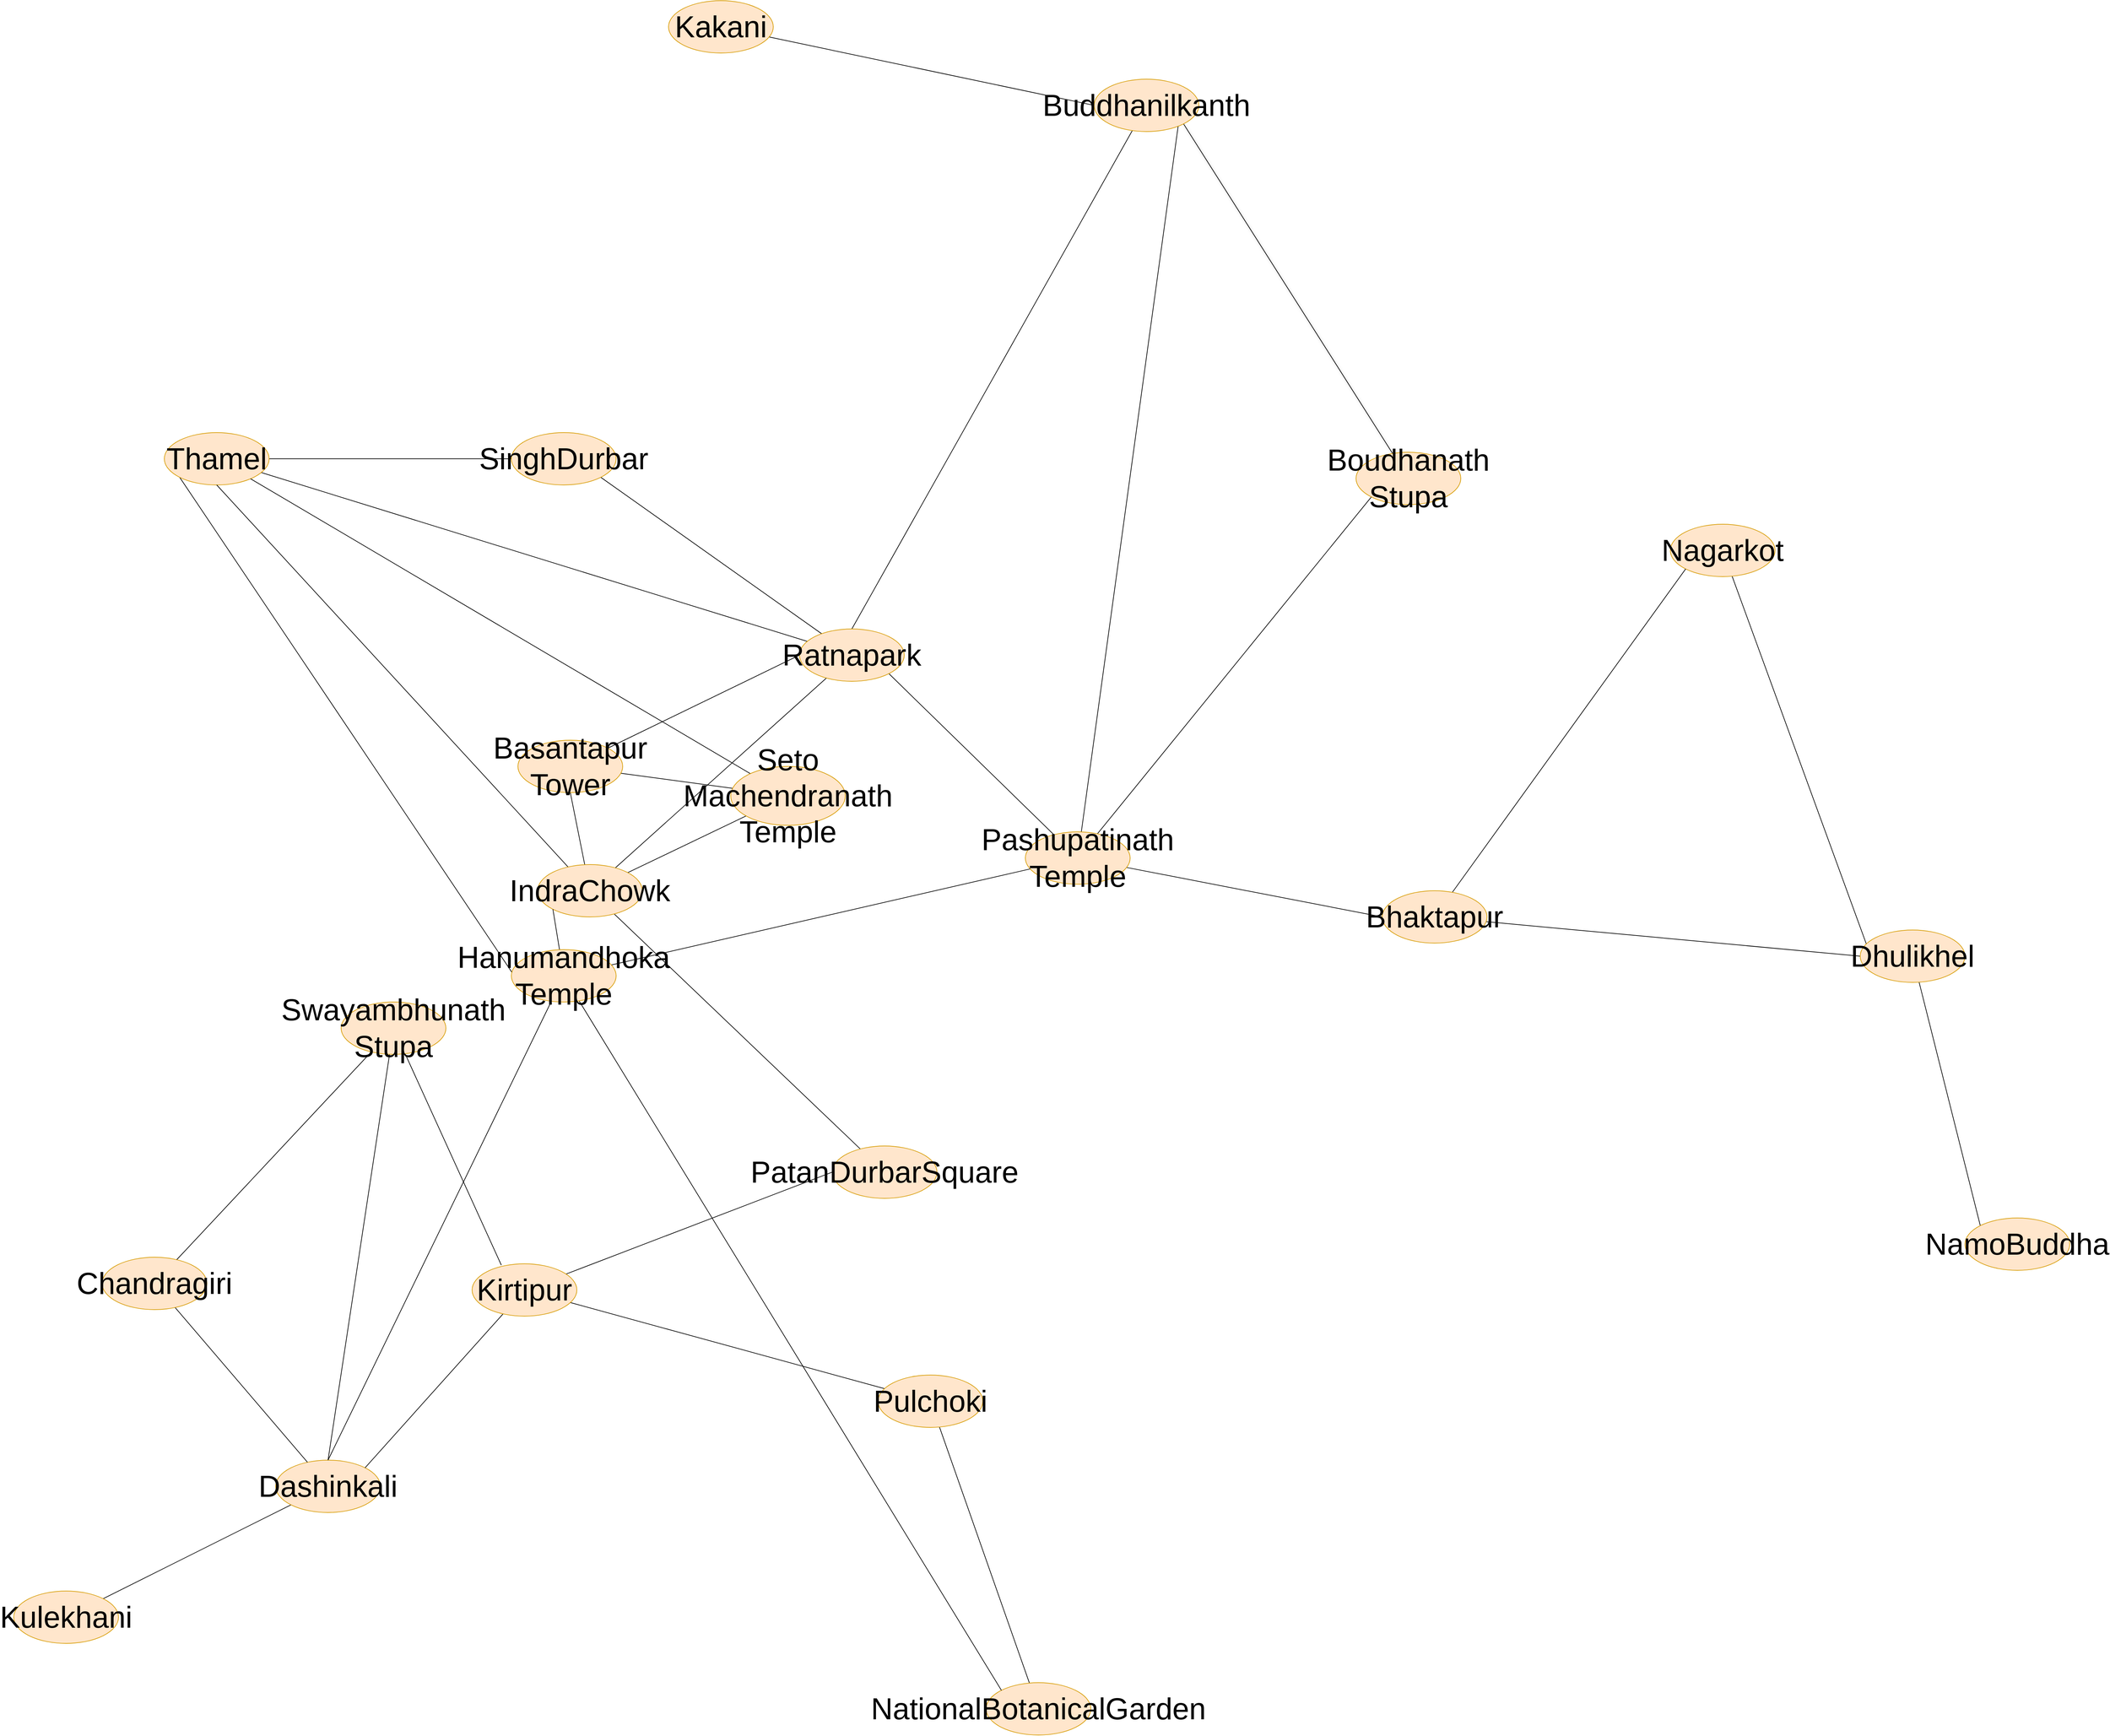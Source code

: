 <mxfile version="20.2.3" type="device"><diagram id="k84gdbqumwblwT6SebHV" name="Page-1"><mxGraphModel dx="4634" dy="3584" grid="1" gridSize="10" guides="1" tooltips="1" connect="1" arrows="1" fold="1" page="1" pageScale="1" pageWidth="850" pageHeight="1100" math="0" shadow="0"><root><mxCell id="0"/><mxCell id="1" parent="0"/><mxCell id="n_DNdiZVkJ7BRNCmpeJQ-26" style="rounded=0;orthogonalLoop=1;jettySize=auto;html=1;entryX=0;entryY=1;entryDx=0;entryDy=0;fontSize=46;endArrow=none;endFill=0;" parent="1" source="n_DNdiZVkJ7BRNCmpeJQ-1" target="n_DNdiZVkJ7BRNCmpeJQ-2" edge="1"><mxGeometry relative="1" as="geometry"/></mxCell><mxCell id="n_DNdiZVkJ7BRNCmpeJQ-33" style="edgeStyle=none;rounded=0;orthogonalLoop=1;jettySize=auto;html=1;entryX=1;entryY=0;entryDx=0;entryDy=0;fontSize=46;endArrow=none;endFill=0;" parent="1" source="n_DNdiZVkJ7BRNCmpeJQ-1" target="n_DNdiZVkJ7BRNCmpeJQ-6" edge="1"><mxGeometry relative="1" as="geometry"/></mxCell><mxCell id="n_DNdiZVkJ7BRNCmpeJQ-58" style="edgeStyle=none;rounded=0;orthogonalLoop=1;jettySize=auto;html=1;entryX=0;entryY=0.5;entryDx=0;entryDy=0;fontSize=46;endArrow=none;endFill=0;" parent="1" source="n_DNdiZVkJ7BRNCmpeJQ-1" target="n_DNdiZVkJ7BRNCmpeJQ-17" edge="1"><mxGeometry relative="1" as="geometry"/></mxCell><mxCell id="ZQPOZguby5Evizj4WE1a-1" style="rounded=0;orthogonalLoop=1;jettySize=auto;html=1;entryX=1;entryY=1;entryDx=0;entryDy=0;endArrow=none;endFill=0;" edge="1" parent="1" source="n_DNdiZVkJ7BRNCmpeJQ-1" target="n_DNdiZVkJ7BRNCmpeJQ-11"><mxGeometry relative="1" as="geometry"/></mxCell><mxCell id="n_DNdiZVkJ7BRNCmpeJQ-1" value="&lt;font style=&quot;font-size: 46px;&quot;&gt;Pashupatinath&lt;br&gt;Temple&lt;/font&gt;" style="ellipse;whiteSpace=wrap;html=1;fillColor=#ffe6cc;strokeColor=#d79b00;fontSize=46;" parent="1" vertex="1"><mxGeometry x="855" y="380" width="160" height="80" as="geometry"/></mxCell><mxCell id="n_DNdiZVkJ7BRNCmpeJQ-66" style="edgeStyle=none;rounded=0;orthogonalLoop=1;jettySize=auto;html=1;entryX=1;entryY=1;entryDx=0;entryDy=0;shadow=1;fontSize=46;endArrow=none;endFill=0;" parent="1" source="n_DNdiZVkJ7BRNCmpeJQ-2" target="n_DNdiZVkJ7BRNCmpeJQ-6" edge="1"><mxGeometry relative="1" as="geometry"/></mxCell><mxCell id="n_DNdiZVkJ7BRNCmpeJQ-2" value="&lt;font style=&quot;font-size: 46px;&quot;&gt;Boudhanath&lt;br&gt;Stupa&lt;/font&gt;" style="ellipse;whiteSpace=wrap;html=1;fillColor=#ffe6cc;strokeColor=#d79b00;fontSize=46;" parent="1" vertex="1"><mxGeometry x="1360" y="-200" width="160" height="80" as="geometry"/></mxCell><mxCell id="n_DNdiZVkJ7BRNCmpeJQ-38" style="edgeStyle=none;rounded=0;orthogonalLoop=1;jettySize=auto;html=1;entryX=0.5;entryY=0;entryDx=0;entryDy=0;fontSize=46;endArrow=none;endFill=0;" parent="1" source="n_DNdiZVkJ7BRNCmpeJQ-3" target="n_DNdiZVkJ7BRNCmpeJQ-8" edge="1"><mxGeometry relative="1" as="geometry"/></mxCell><mxCell id="n_DNdiZVkJ7BRNCmpeJQ-43" style="edgeStyle=none;rounded=0;orthogonalLoop=1;jettySize=auto;html=1;entryX=0.279;entryY=0.025;entryDx=0;entryDy=0;entryPerimeter=0;fontSize=46;endArrow=none;endFill=0;" parent="1" source="n_DNdiZVkJ7BRNCmpeJQ-3" target="n_DNdiZVkJ7BRNCmpeJQ-19" edge="1"><mxGeometry relative="1" as="geometry"/></mxCell><mxCell id="n_DNdiZVkJ7BRNCmpeJQ-62" style="edgeStyle=none;rounded=0;orthogonalLoop=1;jettySize=auto;html=1;fontSize=46;endArrow=none;endFill=0;" parent="1" source="n_DNdiZVkJ7BRNCmpeJQ-3" target="n_DNdiZVkJ7BRNCmpeJQ-16" edge="1"><mxGeometry relative="1" as="geometry"/></mxCell><mxCell id="n_DNdiZVkJ7BRNCmpeJQ-3" value="&lt;span style=&quot;text-align: start; font-size: 46px; font-family: Calibri, Arial;&quot; data-sheets-userformat=&quot;{&amp;quot;2&amp;quot;:30721,&amp;quot;3&amp;quot;:{&amp;quot;1&amp;quot;:0,&amp;quot;3&amp;quot;:1},&amp;quot;14&amp;quot;:{&amp;quot;1&amp;quot;:3,&amp;quot;3&amp;quot;:1},&amp;quot;15&amp;quot;:&amp;quot;Calibri&amp;quot;,&amp;quot;16&amp;quot;:12,&amp;quot;17&amp;quot;:1}&quot; data-sheets-value=&quot;{&amp;quot;1&amp;quot;:2,&amp;quot;2&amp;quot;:&amp;quot;SwayambhunathStupa&amp;quot;}&quot;&gt;Swayambhunath&lt;br&gt;Stupa&lt;/span&gt;" style="ellipse;whiteSpace=wrap;html=1;fillColor=#ffe6cc;strokeColor=#d79b00;fontSize=46;" parent="1" vertex="1"><mxGeometry x="-190" y="640" width="160" height="80" as="geometry"/></mxCell><mxCell id="n_DNdiZVkJ7BRNCmpeJQ-29" style="edgeStyle=none;rounded=0;orthogonalLoop=1;jettySize=auto;html=1;entryX=0;entryY=1;entryDx=0;entryDy=0;fontSize=46;endArrow=none;endFill=0;exitX=0;exitY=1;exitDx=0;exitDy=0;" parent="1" source="n_DNdiZVkJ7BRNCmpeJQ-4" target="n_DNdiZVkJ7BRNCmpeJQ-24" edge="1"><mxGeometry relative="1" as="geometry"/></mxCell><mxCell id="n_DNdiZVkJ7BRNCmpeJQ-41" style="edgeStyle=none;rounded=0;orthogonalLoop=1;jettySize=auto;html=1;fontSize=46;endArrow=none;endFill=0;" parent="1" source="n_DNdiZVkJ7BRNCmpeJQ-4" target="n_DNdiZVkJ7BRNCmpeJQ-11" edge="1"><mxGeometry relative="1" as="geometry"/></mxCell><mxCell id="n_DNdiZVkJ7BRNCmpeJQ-48" style="edgeStyle=none;rounded=0;orthogonalLoop=1;jettySize=auto;html=1;entryX=0;entryY=0.5;entryDx=0;entryDy=0;fontSize=46;endArrow=none;endFill=0;" parent="1" source="n_DNdiZVkJ7BRNCmpeJQ-4" target="n_DNdiZVkJ7BRNCmpeJQ-12" edge="1"><mxGeometry relative="1" as="geometry"/></mxCell><mxCell id="n_DNdiZVkJ7BRNCmpeJQ-4" value="&lt;font style=&quot;font-size: 46px;&quot;&gt;Thamel&lt;/font&gt;" style="ellipse;whiteSpace=wrap;html=1;fillColor=#ffe6cc;strokeColor=#d79b00;fontSize=46;" parent="1" vertex="1"><mxGeometry x="-460" y="-230" width="160" height="80" as="geometry"/></mxCell><mxCell id="n_DNdiZVkJ7BRNCmpeJQ-49" style="edgeStyle=none;rounded=0;orthogonalLoop=1;jettySize=auto;html=1;entryX=0.5;entryY=0;entryDx=0;entryDy=0;fontSize=46;endArrow=none;endFill=0;" parent="1" source="n_DNdiZVkJ7BRNCmpeJQ-6" target="n_DNdiZVkJ7BRNCmpeJQ-11" edge="1"><mxGeometry relative="1" as="geometry"/></mxCell><mxCell id="n_DNdiZVkJ7BRNCmpeJQ-6" value="&lt;font style=&quot;font-size: 46px;&quot;&gt;Buddhanilkanth&lt;/font&gt;" style="ellipse;whiteSpace=wrap;html=1;fillColor=#ffe6cc;strokeColor=#d79b00;fontSize=46;" parent="1" vertex="1"><mxGeometry x="960" y="-770" width="160" height="80" as="geometry"/></mxCell><mxCell id="n_DNdiZVkJ7BRNCmpeJQ-35" style="edgeStyle=none;rounded=0;orthogonalLoop=1;jettySize=auto;html=1;entryX=0.5;entryY=1;entryDx=0;entryDy=0;fontSize=46;endArrow=none;endFill=0;" parent="1" source="n_DNdiZVkJ7BRNCmpeJQ-7" target="n_DNdiZVkJ7BRNCmpeJQ-4" edge="1"><mxGeometry relative="1" as="geometry"/></mxCell><mxCell id="n_DNdiZVkJ7BRNCmpeJQ-39" style="edgeStyle=none;rounded=0;orthogonalLoop=1;jettySize=auto;html=1;fontSize=46;endArrow=none;endFill=0;" parent="1" source="n_DNdiZVkJ7BRNCmpeJQ-7" target="n_DNdiZVkJ7BRNCmpeJQ-25" edge="1"><mxGeometry relative="1" as="geometry"/></mxCell><mxCell id="n_DNdiZVkJ7BRNCmpeJQ-42" style="edgeStyle=none;rounded=0;orthogonalLoop=1;jettySize=auto;html=1;fontSize=46;endArrow=none;endFill=0;" parent="1" source="n_DNdiZVkJ7BRNCmpeJQ-7" target="n_DNdiZVkJ7BRNCmpeJQ-11" edge="1"><mxGeometry relative="1" as="geometry"/></mxCell><mxCell id="n_DNdiZVkJ7BRNCmpeJQ-51" style="edgeStyle=none;rounded=0;orthogonalLoop=1;jettySize=auto;html=1;entryX=0.5;entryY=1;entryDx=0;entryDy=0;fontSize=46;endArrow=none;endFill=0;" parent="1" source="n_DNdiZVkJ7BRNCmpeJQ-7" target="n_DNdiZVkJ7BRNCmpeJQ-13" edge="1"><mxGeometry relative="1" as="geometry"/></mxCell><mxCell id="n_DNdiZVkJ7BRNCmpeJQ-55" style="edgeStyle=none;rounded=0;orthogonalLoop=1;jettySize=auto;html=1;fontSize=46;endArrow=none;endFill=0;" parent="1" source="n_DNdiZVkJ7BRNCmpeJQ-7" target="n_DNdiZVkJ7BRNCmpeJQ-14" edge="1"><mxGeometry relative="1" as="geometry"/></mxCell><mxCell id="n_DNdiZVkJ7BRNCmpeJQ-7" value="&lt;font style=&quot;font-size: 46px;&quot;&gt;IndraChowk&lt;/font&gt;" style="ellipse;whiteSpace=wrap;html=1;fillColor=#ffe6cc;strokeColor=#d79b00;fontSize=46;" parent="1" vertex="1"><mxGeometry x="110" y="430" width="160" height="80" as="geometry"/></mxCell><mxCell id="n_DNdiZVkJ7BRNCmpeJQ-50" style="edgeStyle=none;rounded=0;orthogonalLoop=1;jettySize=auto;html=1;entryX=1;entryY=0;entryDx=0;entryDy=0;fontSize=46;endArrow=none;endFill=0;" parent="1" source="n_DNdiZVkJ7BRNCmpeJQ-8" target="n_DNdiZVkJ7BRNCmpeJQ-21" edge="1"><mxGeometry relative="1" as="geometry"/></mxCell><mxCell id="n_DNdiZVkJ7BRNCmpeJQ-8" value="&lt;font style=&quot;font-size: 46px;&quot;&gt;Dashinkali&lt;/font&gt;" style="ellipse;whiteSpace=wrap;html=1;fillColor=#ffe6cc;strokeColor=#d79b00;fontSize=46;" parent="1" vertex="1"><mxGeometry x="-290" y="1340" width="160" height="80" as="geometry"/></mxCell><mxCell id="n_DNdiZVkJ7BRNCmpeJQ-45" style="edgeStyle=none;rounded=0;orthogonalLoop=1;jettySize=auto;html=1;fontSize=46;endArrow=none;endFill=0;" parent="1" source="n_DNdiZVkJ7BRNCmpeJQ-9" target="n_DNdiZVkJ7BRNCmpeJQ-20" edge="1"><mxGeometry relative="1" as="geometry"><mxPoint x="725" y="1480.0" as="targetPoint"/></mxGeometry></mxCell><mxCell id="n_DNdiZVkJ7BRNCmpeJQ-9" value="&lt;font style=&quot;font-size: 46px;&quot;&gt;NationalBotanicalGarden&lt;/font&gt;" style="ellipse;whiteSpace=wrap;html=1;fillColor=#ffe6cc;strokeColor=#d79b00;fontSize=46;" parent="1" vertex="1"><mxGeometry x="795" y="1680" width="160" height="80" as="geometry"/></mxCell><mxCell id="n_DNdiZVkJ7BRNCmpeJQ-47" style="edgeStyle=none;rounded=0;orthogonalLoop=1;jettySize=auto;html=1;entryX=1;entryY=1;entryDx=0;entryDy=0;fontSize=46;endArrow=none;endFill=0;" parent="1" source="n_DNdiZVkJ7BRNCmpeJQ-11" target="n_DNdiZVkJ7BRNCmpeJQ-12" edge="1"><mxGeometry relative="1" as="geometry"/></mxCell><mxCell id="n_DNdiZVkJ7BRNCmpeJQ-11" value="&lt;font style=&quot;font-size: 46px;&quot;&gt;Ratnapark&lt;/font&gt;" style="ellipse;whiteSpace=wrap;html=1;fillColor=#ffe6cc;strokeColor=#d79b00;fontSize=46;" parent="1" vertex="1"><mxGeometry x="510" y="70" width="160" height="80" as="geometry"/></mxCell><mxCell id="n_DNdiZVkJ7BRNCmpeJQ-12" value="&lt;font style=&quot;font-size: 46px;&quot;&gt;SinghDurbar&lt;/font&gt;" style="ellipse;whiteSpace=wrap;html=1;fillColor=#ffe6cc;strokeColor=#d79b00;fontSize=46;" parent="1" vertex="1"><mxGeometry x="70" y="-230" width="160" height="80" as="geometry"/></mxCell><mxCell id="n_DNdiZVkJ7BRNCmpeJQ-52" style="edgeStyle=none;rounded=0;orthogonalLoop=1;jettySize=auto;html=1;entryX=0;entryY=0.5;entryDx=0;entryDy=0;fontSize=46;endArrow=none;endFill=0;" parent="1" source="n_DNdiZVkJ7BRNCmpeJQ-13" target="n_DNdiZVkJ7BRNCmpeJQ-11" edge="1"><mxGeometry relative="1" as="geometry"/></mxCell><mxCell id="n_DNdiZVkJ7BRNCmpeJQ-53" style="edgeStyle=none;rounded=0;orthogonalLoop=1;jettySize=auto;html=1;fontSize=46;endArrow=none;endFill=0;" parent="1" source="n_DNdiZVkJ7BRNCmpeJQ-13" target="n_DNdiZVkJ7BRNCmpeJQ-25" edge="1"><mxGeometry relative="1" as="geometry"/></mxCell><mxCell id="n_DNdiZVkJ7BRNCmpeJQ-13" value="&lt;font style=&quot;font-size: 46px;&quot;&gt;Basantapur&lt;br&gt;Tower&lt;/font&gt;" style="ellipse;whiteSpace=wrap;html=1;fillColor=#ffe6cc;strokeColor=#d79b00;fontSize=46;" parent="1" vertex="1"><mxGeometry x="80" y="240" width="160" height="80" as="geometry"/></mxCell><mxCell id="n_DNdiZVkJ7BRNCmpeJQ-14" value="&lt;font style=&quot;font-size: 46px;&quot;&gt;PatanDurbarSquare&lt;/font&gt;" style="ellipse;whiteSpace=wrap;html=1;fillColor=#ffe6cc;strokeColor=#d79b00;fontSize=46;" parent="1" vertex="1"><mxGeometry x="560" y="860" width="160" height="80" as="geometry"/></mxCell><mxCell id="n_DNdiZVkJ7BRNCmpeJQ-57" style="edgeStyle=none;rounded=0;orthogonalLoop=1;jettySize=auto;html=1;entryX=0.06;entryY=0.275;entryDx=0;entryDy=0;entryPerimeter=0;fontSize=46;endArrow=none;endFill=0;" parent="1" source="n_DNdiZVkJ7BRNCmpeJQ-15" target="n_DNdiZVkJ7BRNCmpeJQ-18" edge="1"><mxGeometry relative="1" as="geometry"/></mxCell><mxCell id="n_DNdiZVkJ7BRNCmpeJQ-15" value="&lt;font style=&quot;font-size: 46px;&quot;&gt;Nagarkot&lt;/font&gt;" style="ellipse;whiteSpace=wrap;html=1;fillColor=#ffe6cc;strokeColor=#d79b00;fontSize=46;" parent="1" vertex="1"><mxGeometry x="1840" y="-90" width="160" height="80" as="geometry"/></mxCell><mxCell id="n_DNdiZVkJ7BRNCmpeJQ-61" style="edgeStyle=none;rounded=0;orthogonalLoop=1;jettySize=auto;html=1;fontSize=46;endArrow=none;endFill=0;" parent="1" source="n_DNdiZVkJ7BRNCmpeJQ-16" target="n_DNdiZVkJ7BRNCmpeJQ-8" edge="1"><mxGeometry relative="1" as="geometry"/></mxCell><mxCell id="n_DNdiZVkJ7BRNCmpeJQ-16" value="&lt;font style=&quot;font-size: 46px;&quot;&gt;Chandragiri&lt;/font&gt;" style="ellipse;whiteSpace=wrap;html=1;fillColor=#ffe6cc;strokeColor=#d79b00;fontSize=46;" parent="1" vertex="1"><mxGeometry x="-555" y="1030" width="160" height="80" as="geometry"/></mxCell><mxCell id="n_DNdiZVkJ7BRNCmpeJQ-59" style="edgeStyle=none;rounded=0;orthogonalLoop=1;jettySize=auto;html=1;entryX=0;entryY=0.5;entryDx=0;entryDy=0;fontSize=46;endArrow=none;endFill=0;" parent="1" source="n_DNdiZVkJ7BRNCmpeJQ-17" target="n_DNdiZVkJ7BRNCmpeJQ-18" edge="1"><mxGeometry relative="1" as="geometry"/></mxCell><mxCell id="n_DNdiZVkJ7BRNCmpeJQ-60" style="edgeStyle=none;rounded=0;orthogonalLoop=1;jettySize=auto;html=1;entryX=0;entryY=1;entryDx=0;entryDy=0;fontSize=46;endArrow=none;endFill=0;" parent="1" source="n_DNdiZVkJ7BRNCmpeJQ-17" target="n_DNdiZVkJ7BRNCmpeJQ-15" edge="1"><mxGeometry relative="1" as="geometry"/></mxCell><mxCell id="n_DNdiZVkJ7BRNCmpeJQ-17" value="&lt;font style=&quot;font-size: 46px;&quot;&gt;Bhaktapur&lt;/font&gt;" style="ellipse;whiteSpace=wrap;html=1;fillColor=#ffe6cc;strokeColor=#d79b00;fontSize=46;" parent="1" vertex="1"><mxGeometry x="1400" y="470" width="160" height="80" as="geometry"/></mxCell><mxCell id="n_DNdiZVkJ7BRNCmpeJQ-63" style="edgeStyle=none;rounded=0;orthogonalLoop=1;jettySize=auto;html=1;entryX=0;entryY=0;entryDx=0;entryDy=0;fontSize=46;endArrow=none;endFill=0;" parent="1" source="n_DNdiZVkJ7BRNCmpeJQ-18" target="n_DNdiZVkJ7BRNCmpeJQ-22" edge="1"><mxGeometry relative="1" as="geometry"/></mxCell><mxCell id="n_DNdiZVkJ7BRNCmpeJQ-18" value="&lt;font style=&quot;font-size: 46px;&quot;&gt;Dhulikhel&lt;/font&gt;" style="ellipse;whiteSpace=wrap;html=1;fillColor=#ffe6cc;strokeColor=#d79b00;fontSize=46;" parent="1" vertex="1"><mxGeometry x="2130" y="530" width="160" height="80" as="geometry"/></mxCell><mxCell id="n_DNdiZVkJ7BRNCmpeJQ-44" style="edgeStyle=none;rounded=0;orthogonalLoop=1;jettySize=auto;html=1;entryX=1;entryY=0;entryDx=0;entryDy=0;fontSize=46;endArrow=none;endFill=0;" parent="1" source="n_DNdiZVkJ7BRNCmpeJQ-19" target="n_DNdiZVkJ7BRNCmpeJQ-8" edge="1"><mxGeometry relative="1" as="geometry"/></mxCell><mxCell id="n_DNdiZVkJ7BRNCmpeJQ-46" style="edgeStyle=none;rounded=0;orthogonalLoop=1;jettySize=auto;html=1;fontSize=46;endArrow=none;endFill=0;" parent="1" source="n_DNdiZVkJ7BRNCmpeJQ-19" target="n_DNdiZVkJ7BRNCmpeJQ-20" edge="1"><mxGeometry relative="1" as="geometry"/></mxCell><mxCell id="n_DNdiZVkJ7BRNCmpeJQ-54" style="edgeStyle=none;rounded=0;orthogonalLoop=1;jettySize=auto;html=1;entryX=0;entryY=0.5;entryDx=0;entryDy=0;fontSize=46;endArrow=none;endFill=0;" parent="1" source="n_DNdiZVkJ7BRNCmpeJQ-19" target="n_DNdiZVkJ7BRNCmpeJQ-14" edge="1"><mxGeometry relative="1" as="geometry"/></mxCell><mxCell id="n_DNdiZVkJ7BRNCmpeJQ-19" value="&lt;font style=&quot;font-size: 46px;&quot;&gt;Kirtipur&lt;/font&gt;" style="ellipse;whiteSpace=wrap;html=1;fillColor=#ffe6cc;strokeColor=#d79b00;fontSize=46;" parent="1" vertex="1"><mxGeometry x="10" y="1040" width="160" height="80" as="geometry"/></mxCell><mxCell id="n_DNdiZVkJ7BRNCmpeJQ-20" value="&lt;font style=&quot;font-size: 46px;&quot;&gt;Pulchoki&lt;/font&gt;" style="ellipse;whiteSpace=wrap;html=1;fillColor=#ffe6cc;strokeColor=#d79b00;fontSize=46;" parent="1" vertex="1"><mxGeometry x="630" y="1210" width="160" height="80" as="geometry"/></mxCell><mxCell id="n_DNdiZVkJ7BRNCmpeJQ-21" value="&lt;font style=&quot;font-size: 46px;&quot;&gt;Kulekhani&lt;/font&gt;" style="ellipse;whiteSpace=wrap;html=1;fillColor=#ffe6cc;strokeColor=#d79b00;fontSize=46;" parent="1" vertex="1"><mxGeometry x="-690" y="1540" width="160" height="80" as="geometry"/></mxCell><mxCell id="n_DNdiZVkJ7BRNCmpeJQ-22" value="&lt;font style=&quot;font-size: 46px;&quot;&gt;NamoBuddha&lt;/font&gt;" style="ellipse;whiteSpace=wrap;html=1;fillColor=#ffe6cc;strokeColor=#d79b00;fontSize=46;" parent="1" vertex="1"><mxGeometry x="2290" y="970" width="160" height="80" as="geometry"/></mxCell><mxCell id="n_DNdiZVkJ7BRNCmpeJQ-56" style="edgeStyle=none;rounded=0;orthogonalLoop=1;jettySize=auto;html=1;entryX=0;entryY=0.5;entryDx=0;entryDy=0;fontSize=46;endArrow=none;endFill=0;" parent="1" source="n_DNdiZVkJ7BRNCmpeJQ-23" target="n_DNdiZVkJ7BRNCmpeJQ-6" edge="1"><mxGeometry relative="1" as="geometry"/></mxCell><mxCell id="n_DNdiZVkJ7BRNCmpeJQ-23" value="&lt;span style=&quot;font-size: 46px;&quot;&gt;Kakani&lt;br style=&quot;font-size: 46px;&quot;&gt;&lt;/span&gt;" style="ellipse;whiteSpace=wrap;html=1;fillColor=#ffe6cc;strokeColor=#d79b00;fontSize=46;" parent="1" vertex="1"><mxGeometry x="310" y="-890" width="160" height="80" as="geometry"/></mxCell><mxCell id="n_DNdiZVkJ7BRNCmpeJQ-32" style="edgeStyle=none;rounded=0;orthogonalLoop=1;jettySize=auto;html=1;fontSize=46;endArrow=none;endFill=0;" parent="1" source="n_DNdiZVkJ7BRNCmpeJQ-24" target="n_DNdiZVkJ7BRNCmpeJQ-1" edge="1"><mxGeometry relative="1" as="geometry"/></mxCell><mxCell id="n_DNdiZVkJ7BRNCmpeJQ-34" style="edgeStyle=none;rounded=0;orthogonalLoop=1;jettySize=auto;html=1;entryX=0;entryY=1;entryDx=0;entryDy=0;fontSize=46;endArrow=none;endFill=0;" parent="1" source="n_DNdiZVkJ7BRNCmpeJQ-24" target="n_DNdiZVkJ7BRNCmpeJQ-7" edge="1"><mxGeometry relative="1" as="geometry"/></mxCell><mxCell id="n_DNdiZVkJ7BRNCmpeJQ-36" style="edgeStyle=none;rounded=0;orthogonalLoop=1;jettySize=auto;html=1;entryX=0.5;entryY=0;entryDx=0;entryDy=0;fontSize=46;endArrow=none;endFill=0;" parent="1" source="n_DNdiZVkJ7BRNCmpeJQ-24" target="n_DNdiZVkJ7BRNCmpeJQ-8" edge="1"><mxGeometry relative="1" as="geometry"/></mxCell><mxCell id="n_DNdiZVkJ7BRNCmpeJQ-37" style="edgeStyle=none;rounded=0;orthogonalLoop=1;jettySize=auto;html=1;entryX=0;entryY=0;entryDx=0;entryDy=0;fontSize=46;endArrow=none;endFill=0;" parent="1" source="n_DNdiZVkJ7BRNCmpeJQ-24" target="n_DNdiZVkJ7BRNCmpeJQ-9" edge="1"><mxGeometry relative="1" as="geometry"/></mxCell><mxCell id="n_DNdiZVkJ7BRNCmpeJQ-24" value="&lt;font style=&quot;font-size: 46px;&quot;&gt;Hanumandhoka&lt;br&gt;Temple&lt;/font&gt;" style="ellipse;whiteSpace=wrap;html=1;fillColor=#ffe6cc;strokeColor=#d79b00;fontSize=46;" parent="1" vertex="1"><mxGeometry x="70" y="560" width="160" height="80" as="geometry"/></mxCell><mxCell id="n_DNdiZVkJ7BRNCmpeJQ-40" style="edgeStyle=none;rounded=0;orthogonalLoop=1;jettySize=auto;html=1;fontSize=46;endArrow=none;endFill=0;" parent="1" source="n_DNdiZVkJ7BRNCmpeJQ-25" target="n_DNdiZVkJ7BRNCmpeJQ-4" edge="1"><mxGeometry relative="1" as="geometry"/></mxCell><mxCell id="n_DNdiZVkJ7BRNCmpeJQ-25" value="&lt;font style=&quot;font-size: 46px;&quot;&gt;Seto&lt;br&gt;Machendranath&lt;br&gt;Temple&lt;/font&gt;" style="ellipse;whiteSpace=wrap;html=1;fillColor=#ffe6cc;strokeColor=#d79b00;fontSize=46;" parent="1" vertex="1"><mxGeometry x="405" y="280" width="175" height="90" as="geometry"/></mxCell></root></mxGraphModel></diagram></mxfile>